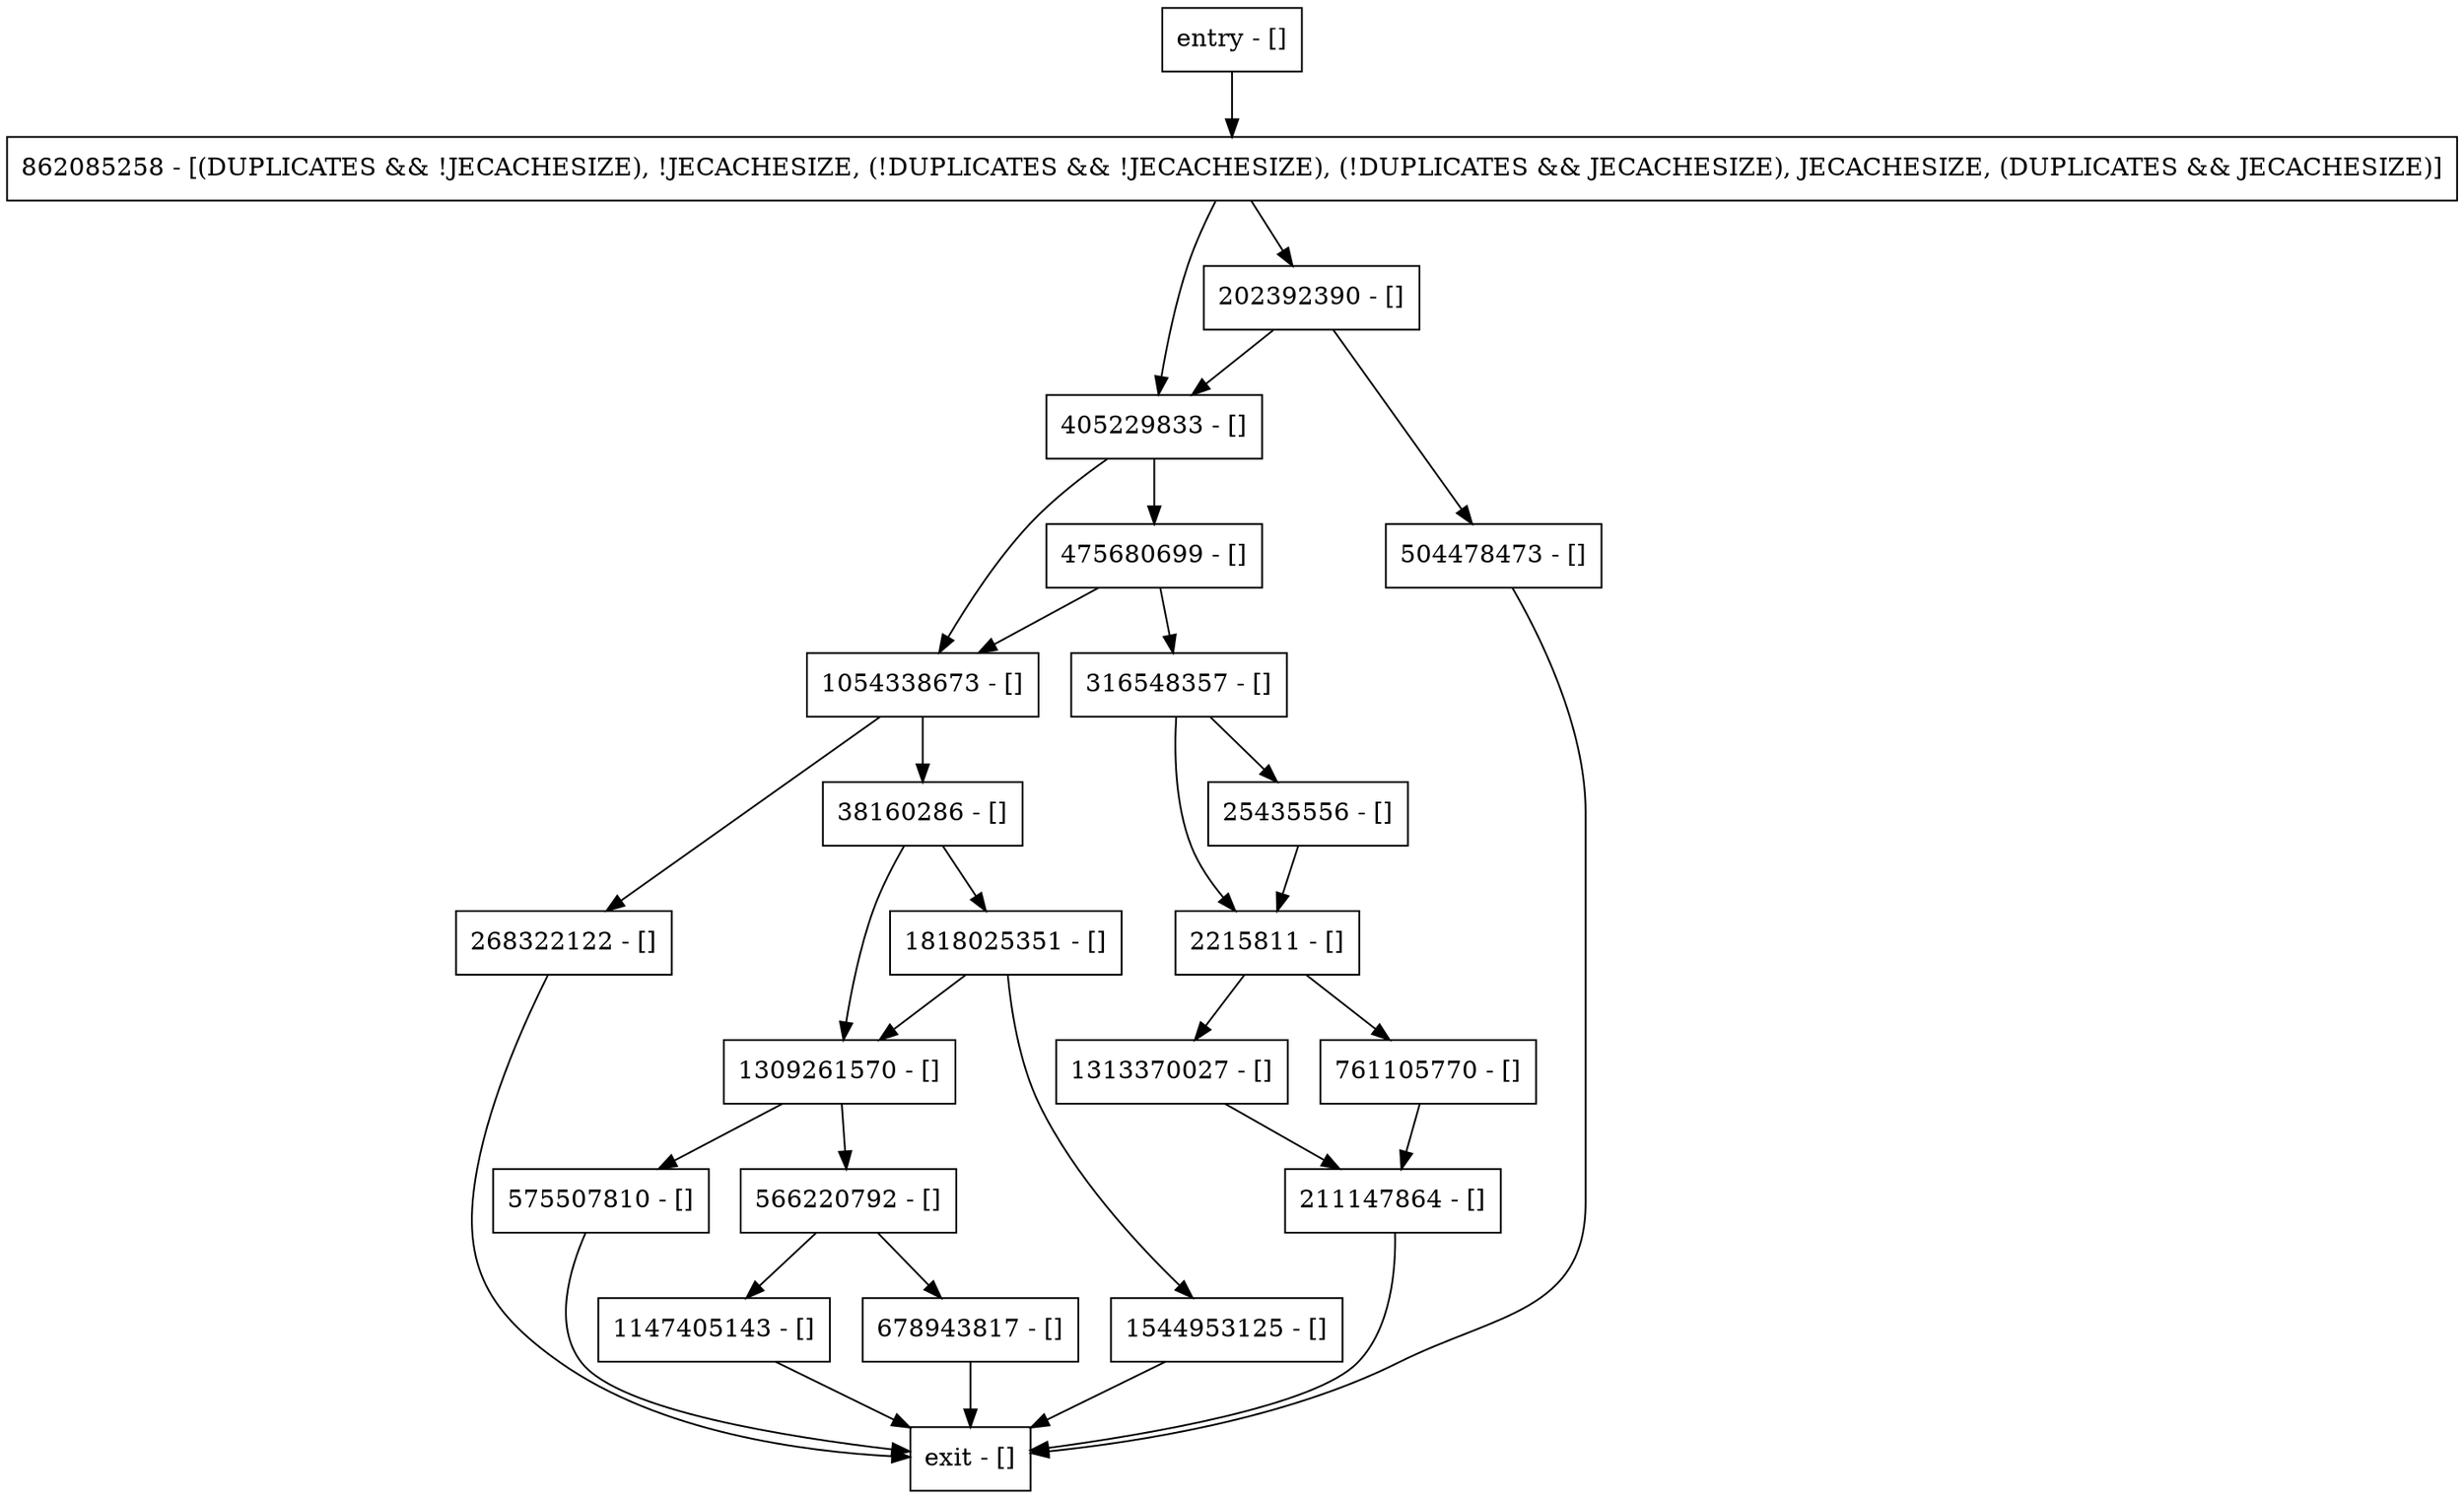 digraph getWritableLocker {
node [shape=record];
316548357 [label="316548357 - []"];
1544953125 [label="1544953125 - []"];
2215811 [label="2215811 - []"];
1313370027 [label="1313370027 - []"];
1309261570 [label="1309261570 - []"];
211147864 [label="211147864 - []"];
575507810 [label="575507810 - []"];
25435556 [label="25435556 - []"];
268322122 [label="268322122 - []"];
1054338673 [label="1054338673 - []"];
405229833 [label="405229833 - []"];
1147405143 [label="1147405143 - []"];
38160286 [label="38160286 - []"];
504478473 [label="504478473 - []"];
entry [label="entry - []"];
exit [label="exit - []"];
566220792 [label="566220792 - []"];
761105770 [label="761105770 - []"];
1818025351 [label="1818025351 - []"];
475680699 [label="475680699 - []"];
862085258 [label="862085258 - [(DUPLICATES && !JECACHESIZE), !JECACHESIZE, (!DUPLICATES && !JECACHESIZE), (!DUPLICATES && JECACHESIZE), JECACHESIZE, (DUPLICATES && JECACHESIZE)]"];
678943817 [label="678943817 - []"];
202392390 [label="202392390 - []"];
entry;
exit;
316548357 -> 2215811;
316548357 -> 25435556;
1544953125 -> exit;
2215811 -> 1313370027;
2215811 -> 761105770;
1313370027 -> 211147864;
1309261570 -> 566220792;
1309261570 -> 575507810;
211147864 -> exit;
575507810 -> exit;
25435556 -> 2215811;
268322122 -> exit;
1054338673 -> 268322122;
1054338673 -> 38160286;
405229833 -> 475680699;
405229833 -> 1054338673;
1147405143 -> exit;
38160286 -> 1309261570;
38160286 -> 1818025351;
504478473 -> exit;
entry -> 862085258;
566220792 -> 678943817;
566220792 -> 1147405143;
761105770 -> 211147864;
1818025351 -> 1544953125;
1818025351 -> 1309261570;
475680699 -> 316548357;
475680699 -> 1054338673;
862085258 -> 202392390;
862085258 -> 405229833;
678943817 -> exit;
202392390 -> 504478473;
202392390 -> 405229833;
}
